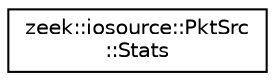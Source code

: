 digraph "Graphical Class Hierarchy"
{
 // LATEX_PDF_SIZE
  edge [fontname="Helvetica",fontsize="10",labelfontname="Helvetica",labelfontsize="10"];
  node [fontname="Helvetica",fontsize="10",shape=record];
  rankdir="LR";
  Node0 [label="zeek::iosource::PktSrc\l::Stats",height=0.2,width=0.4,color="black", fillcolor="white", style="filled",URL="$de/df1/structzeek_1_1iosource_1_1PktSrc_1_1Stats.html",tooltip=" "];
}
